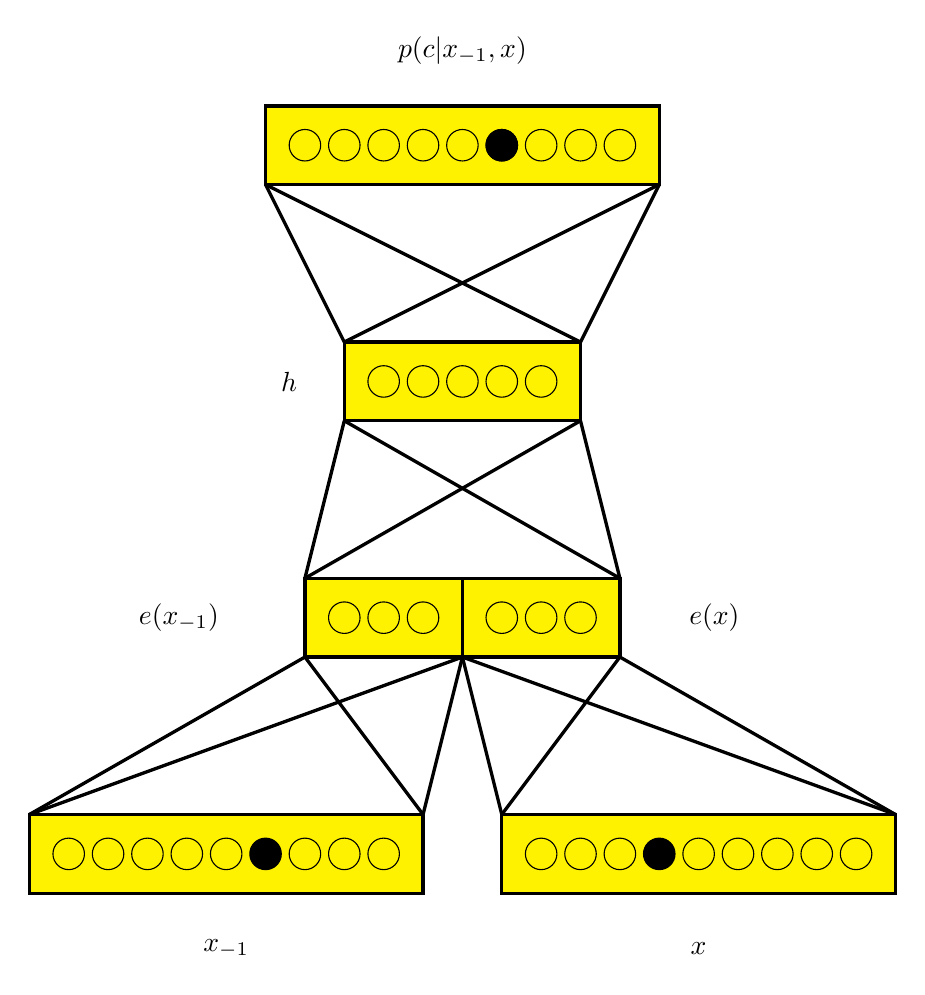 %context-dis.tikz
\begin{tikzpicture}

\draw [line width=1.2pt, fill=yellow] (0,-10) rectangle (5,-9);
\draw [line width=1.2pt, fill=yellow] (6,-10) rectangle (11,-9);
\filldraw (3,-9.5) circle (0.2cm);
\draw (3.5,-9.5) circle (0.2cm);
\draw (4,-9.5) circle (0.2cm);
\draw (4.5,-9.5) circle (0.2cm);
\draw (2.5,-9.5) circle (0.2cm);
\draw (2,-9.5) circle (0.2cm);
\draw (1.5,-9.5) circle (0.2cm);
\draw (1,-9.5) circle (0.2cm);
\draw (0.5,-9.5) circle (0.2cm);

\filldraw (8,-9.5) circle (0.2cm);
\draw (6.5,-9.5) circle (0.2cm);
\draw (7,-9.5) circle (0.2cm);
\draw (7.5,-9.5) circle (0.2cm);
\draw (8.5,-9.5) circle (0.2cm);
\draw (9,-9.5) circle (0.2cm);
\draw (9.5,-9.5) circle (0.2cm);
\draw (10,-9.5) circle (0.2cm);
\draw (10.5,-9.5) circle (0.2cm);

\path (2.5,-10.7) node () {$x_{-1}$};
\path (8.5,-10.7) node () {$x$};

\draw [very thick] (0,-9) -- (3.5,-7);
\draw [very thick] (0,-9) -- (5.5,-7);
\draw [very thick] (5,-9) -- (3.5,-7);
\draw [very thick] (5,-9) -- (5.5,-7);
\draw [very thick] (6,-9) -- (5.5,-7);
\draw [very thick] (6,-9) -- (7.5,-7);
\draw [very thick] (11,-9) -- (5.5,-7);
\draw [very thick] (11,-9) -- (7.5,-7);

\draw [line width=1.2pt, fill=yellow] (3.5,-7) rectangle (7.5,-6);
\draw (4,-6.5) circle (0.2cm);
\draw (4.5,-6.5) circle (0.2cm);
\draw (5,-6.5) circle (0.2cm);
\draw (6,-6.5) circle (0.2cm);
\draw (6.5,-6.5) circle (0.2cm);
\draw (7,-6.5) circle (0.2cm);

\path (1.9,-6.5) node () {$e(x_{-1})$};
\path (8.7,-6.5) node () {$e(x)$};

\draw [very thick] (5.5,-7) -- (5.5,-6);
\draw [very thick] (3.5,-6) -- (4,-4);
\draw [very thick] (3.5,-6) -- (7,-4);
\draw [very thick] (7.5,-6) -- (4,-4);
\draw [very thick] (7.5,-6) -- (7,-4);

\draw [line width=1.2pt, fill=yellow] (4,-4) rectangle (7,-3);
\draw (4.5,-3.5) circle (0.2cm);
\draw (5,-3.5) circle (0.2cm);
\draw (5.5,-3.5) circle (0.2cm);
\draw (6,-3.5) circle (0.2cm);
\draw (6.5,-3.5) circle (0.2cm);

\path (3.3,-3.5) node () {$h$};

\draw [very thick] (4,-3) -- (3,-1);
\draw [very thick] (4,-3) -- (8,-1);
\draw [very thick] (7,-3) -- (3,-1);
\draw [very thick] (7,-3) -- (8,-1);

\draw [line width=1.2pt, fill=yellow] (3,-1) rectangle (8,0);
\filldraw (6,-0.5) circle (0.2cm);
\draw (3.5,-0.5) circle (0.2cm);
\draw (4,-0.5) circle (0.2cm);
\draw (4.5,-0.5) circle (0.2cm);
\draw (5,-0.5) circle (0.2cm);
\draw (5.5,-0.5) circle (0.2cm);
\draw (6,-0.5) circle (0.2cm);
\draw (6.5,-0.5) circle (0.2cm);
\draw (7,-0.5) circle (0.2cm);
\draw (7.5,-0.5) circle (0.2cm);
\path (5.5,0.7) node () {$p(c|x_{-1},x)$};

\end{tikzpicture}
